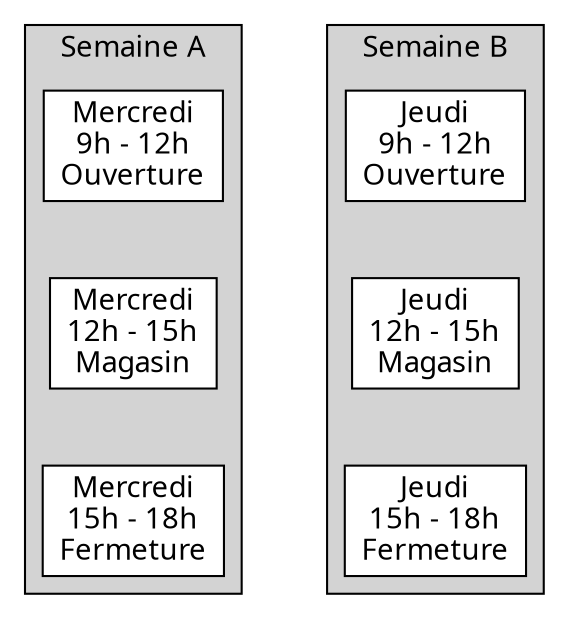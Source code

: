 graph ShiftPlanning {
    fontname="Linux Biolinum O";
    nodesep=".8";

    node [fontname="Linux Biolinum O"];
    node [shape=record];
    node [style="filled", color="white"];

    // ShiftTemplates
    subgraph cluster0 {
        label="Semaine A";
        style="filled";
        fillcolor="lightgray";
        node [style="filled", color="black", fillcolor="white"];
        Mercredi09hOuverture [
            label = "Mercredi\n9h - 12h\nOuverture"
        ];
        Mercredi12hMagasin [
            label = "Mercredi\n12h - 15h\nMagasin"
        ];
        Mercredi15hFermeture [
            label = "Mercredi\n15h - 18h\nFermeture"
        ];
        edge [style="invis"];
        Mercredi09hOuverture -- Mercredi12hMagasin -- Mercredi15hFermeture;
    }

    // Shifts
    subgraph cluster1 {
        label="Semaine B";
        style="filled";
        fillcolor="lightgray";
        node [style="filled", color="black", fillcolor="white"];
        Jeudi09hOuverture [
            label = "Jeudi\n9h - 12h\nOuverture"
        ];
        Jeudi12hMagasin [
            label = "Jeudi\n12h - 15h\nMagasin"
        ];
        Jeudi15hFermeture [
            label = "Jeudi\n15h - 18h\nFermeture"
        ];
        edge [style="invis"];
        Jeudi09hOuverture -- Jeudi12hMagasin -- Jeudi15hFermeture;
    }
}
